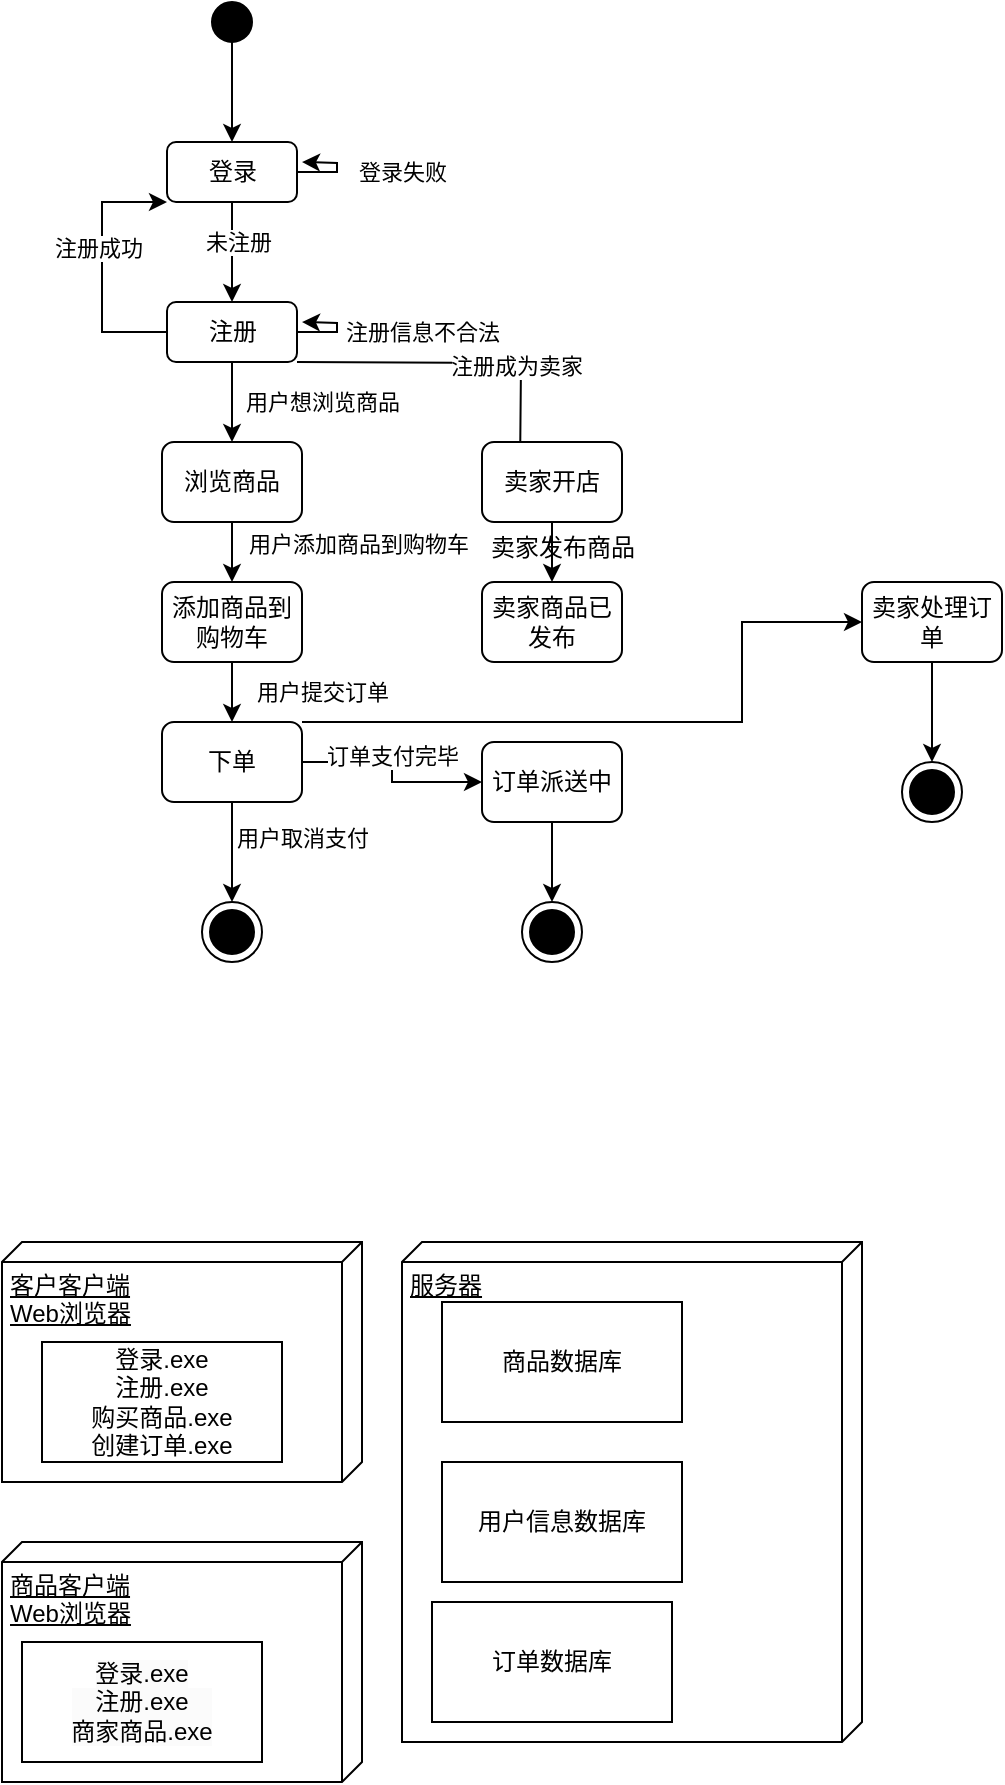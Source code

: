 <mxfile version="24.5.4" type="github">
  <diagram name="第 1 页" id="Avx0lzV3Qbp26vr4kG2r">
    <mxGraphModel dx="454" dy="500" grid="1" gridSize="10" guides="1" tooltips="1" connect="1" arrows="1" fold="1" page="1" pageScale="1" pageWidth="827" pageHeight="1169" math="0" shadow="0">
      <root>
        <mxCell id="0" />
        <mxCell id="1" parent="0" />
        <mxCell id="TwKmuC4fRdZukUBXYKCz-7" style="edgeStyle=orthogonalEdgeStyle;rounded=0;orthogonalLoop=1;jettySize=auto;html=1;entryX=0.5;entryY=0;entryDx=0;entryDy=0;" edge="1" parent="1" source="TwKmuC4fRdZukUBXYKCz-3" target="TwKmuC4fRdZukUBXYKCz-4">
          <mxGeometry relative="1" as="geometry" />
        </mxCell>
        <mxCell id="TwKmuC4fRdZukUBXYKCz-3" value="" style="ellipse;fillColor=strokeColor;html=1;" vertex="1" parent="1">
          <mxGeometry x="225" y="30" width="20" height="20" as="geometry" />
        </mxCell>
        <mxCell id="TwKmuC4fRdZukUBXYKCz-8" style="edgeStyle=orthogonalEdgeStyle;rounded=0;orthogonalLoop=1;jettySize=auto;html=1;" edge="1" parent="1" source="TwKmuC4fRdZukUBXYKCz-4" target="TwKmuC4fRdZukUBXYKCz-6">
          <mxGeometry relative="1" as="geometry" />
        </mxCell>
        <mxCell id="TwKmuC4fRdZukUBXYKCz-9" value="未注册" style="edgeLabel;html=1;align=center;verticalAlign=middle;resizable=0;points=[];" vertex="1" connectable="0" parent="TwKmuC4fRdZukUBXYKCz-8">
          <mxGeometry x="-0.225" y="3" relative="1" as="geometry">
            <mxPoint as="offset" />
          </mxGeometry>
        </mxCell>
        <mxCell id="TwKmuC4fRdZukUBXYKCz-12" style="edgeStyle=orthogonalEdgeStyle;rounded=0;orthogonalLoop=1;jettySize=auto;html=1;" edge="1" parent="1" source="TwKmuC4fRdZukUBXYKCz-4">
          <mxGeometry relative="1" as="geometry">
            <mxPoint x="270.0" y="110" as="targetPoint" />
          </mxGeometry>
        </mxCell>
        <mxCell id="TwKmuC4fRdZukUBXYKCz-13" value="登录失败" style="edgeLabel;html=1;align=center;verticalAlign=middle;resizable=0;points=[];" vertex="1" connectable="0" parent="TwKmuC4fRdZukUBXYKCz-12">
          <mxGeometry x="0.001" y="-2" relative="1" as="geometry">
            <mxPoint x="30" y="1" as="offset" />
          </mxGeometry>
        </mxCell>
        <mxCell id="TwKmuC4fRdZukUBXYKCz-4" value="登录" style="rounded=1;whiteSpace=wrap;html=1;" vertex="1" parent="1">
          <mxGeometry x="202.5" y="100" width="65" height="30" as="geometry" />
        </mxCell>
        <mxCell id="TwKmuC4fRdZukUBXYKCz-10" style="edgeStyle=orthogonalEdgeStyle;rounded=0;orthogonalLoop=1;jettySize=auto;html=1;" edge="1" parent="1" source="TwKmuC4fRdZukUBXYKCz-6">
          <mxGeometry relative="1" as="geometry">
            <mxPoint x="270.0" y="190" as="targetPoint" />
          </mxGeometry>
        </mxCell>
        <mxCell id="TwKmuC4fRdZukUBXYKCz-11" value="注册信息不合法" style="edgeLabel;html=1;align=center;verticalAlign=middle;resizable=0;points=[];" vertex="1" connectable="0" parent="TwKmuC4fRdZukUBXYKCz-10">
          <mxGeometry x="-0.318" relative="1" as="geometry">
            <mxPoint x="48" as="offset" />
          </mxGeometry>
        </mxCell>
        <mxCell id="TwKmuC4fRdZukUBXYKCz-14" style="edgeStyle=orthogonalEdgeStyle;rounded=0;orthogonalLoop=1;jettySize=auto;html=1;entryX=0;entryY=1;entryDx=0;entryDy=0;" edge="1" parent="1" source="TwKmuC4fRdZukUBXYKCz-6" target="TwKmuC4fRdZukUBXYKCz-4">
          <mxGeometry relative="1" as="geometry">
            <Array as="points">
              <mxPoint x="170" y="195.0" />
              <mxPoint x="170" y="130" />
            </Array>
          </mxGeometry>
        </mxCell>
        <mxCell id="TwKmuC4fRdZukUBXYKCz-15" value="注册成功" style="edgeLabel;html=1;align=center;verticalAlign=middle;resizable=0;points=[];" vertex="1" connectable="0" parent="TwKmuC4fRdZukUBXYKCz-14">
          <mxGeometry x="0.154" y="2" relative="1" as="geometry">
            <mxPoint as="offset" />
          </mxGeometry>
        </mxCell>
        <mxCell id="TwKmuC4fRdZukUBXYKCz-19" style="edgeStyle=orthogonalEdgeStyle;rounded=0;orthogonalLoop=1;jettySize=auto;html=1;entryX=0.5;entryY=0;entryDx=0;entryDy=0;" edge="1" parent="1" source="TwKmuC4fRdZukUBXYKCz-6" target="TwKmuC4fRdZukUBXYKCz-16">
          <mxGeometry relative="1" as="geometry" />
        </mxCell>
        <mxCell id="TwKmuC4fRdZukUBXYKCz-20" value="用户想浏览商品" style="edgeLabel;html=1;align=center;verticalAlign=middle;resizable=0;points=[];" vertex="1" connectable="0" parent="TwKmuC4fRdZukUBXYKCz-19">
          <mxGeometry x="-0.486" y="2" relative="1" as="geometry">
            <mxPoint x="43" y="9" as="offset" />
          </mxGeometry>
        </mxCell>
        <mxCell id="TwKmuC4fRdZukUBXYKCz-41" style="edgeStyle=orthogonalEdgeStyle;rounded=0;orthogonalLoop=1;jettySize=auto;html=1;entryX=0.5;entryY=0;entryDx=0;entryDy=0;" edge="1" parent="1">
          <mxGeometry relative="1" as="geometry">
            <mxPoint x="267.5" y="210.002" as="sourcePoint" />
            <mxPoint x="379" y="264.97" as="targetPoint" />
          </mxGeometry>
        </mxCell>
        <mxCell id="TwKmuC4fRdZukUBXYKCz-42" value="注册成为卖家" style="edgeLabel;html=1;align=center;verticalAlign=middle;resizable=0;points=[];" vertex="1" connectable="0" parent="TwKmuC4fRdZukUBXYKCz-41">
          <mxGeometry x="0.308" y="-1" relative="1" as="geometry">
            <mxPoint as="offset" />
          </mxGeometry>
        </mxCell>
        <mxCell id="TwKmuC4fRdZukUBXYKCz-6" value="注册" style="rounded=1;whiteSpace=wrap;html=1;" vertex="1" parent="1">
          <mxGeometry x="202.5" y="180" width="65" height="30" as="geometry" />
        </mxCell>
        <mxCell id="TwKmuC4fRdZukUBXYKCz-24" style="edgeStyle=orthogonalEdgeStyle;rounded=0;orthogonalLoop=1;jettySize=auto;html=1;entryX=0.5;entryY=0;entryDx=0;entryDy=0;" edge="1" parent="1" source="TwKmuC4fRdZukUBXYKCz-16" target="TwKmuC4fRdZukUBXYKCz-23">
          <mxGeometry relative="1" as="geometry" />
        </mxCell>
        <mxCell id="TwKmuC4fRdZukUBXYKCz-26" value="用户添加商品到购物车" style="edgeLabel;html=1;align=center;verticalAlign=middle;resizable=0;points=[];" vertex="1" connectable="0" parent="TwKmuC4fRdZukUBXYKCz-24">
          <mxGeometry x="-0.655" y="-1" relative="1" as="geometry">
            <mxPoint x="64" y="2" as="offset" />
          </mxGeometry>
        </mxCell>
        <mxCell id="TwKmuC4fRdZukUBXYKCz-16" value="浏览商品" style="rounded=1;whiteSpace=wrap;html=1;" vertex="1" parent="1">
          <mxGeometry x="200" y="250" width="70" height="40" as="geometry" />
        </mxCell>
        <mxCell id="TwKmuC4fRdZukUBXYKCz-31" style="edgeStyle=orthogonalEdgeStyle;rounded=0;orthogonalLoop=1;jettySize=auto;html=1;entryX=0.5;entryY=0;entryDx=0;entryDy=0;" edge="1" parent="1" source="TwKmuC4fRdZukUBXYKCz-21" target="TwKmuC4fRdZukUBXYKCz-29">
          <mxGeometry relative="1" as="geometry" />
        </mxCell>
        <mxCell id="TwKmuC4fRdZukUBXYKCz-32" value="用户取消支付" style="edgeLabel;html=1;align=center;verticalAlign=middle;resizable=0;points=[];" vertex="1" connectable="0" parent="TwKmuC4fRdZukUBXYKCz-31">
          <mxGeometry x="-0.29" y="1" relative="1" as="geometry">
            <mxPoint x="34" as="offset" />
          </mxGeometry>
        </mxCell>
        <mxCell id="TwKmuC4fRdZukUBXYKCz-35" style="edgeStyle=orthogonalEdgeStyle;rounded=0;orthogonalLoop=1;jettySize=auto;html=1;entryX=0;entryY=0.5;entryDx=0;entryDy=0;" edge="1" parent="1" source="TwKmuC4fRdZukUBXYKCz-21" target="TwKmuC4fRdZukUBXYKCz-34">
          <mxGeometry relative="1" as="geometry" />
        </mxCell>
        <mxCell id="TwKmuC4fRdZukUBXYKCz-36" value="订单支付完毕" style="edgeLabel;html=1;align=center;verticalAlign=middle;resizable=0;points=[];" vertex="1" connectable="0" parent="TwKmuC4fRdZukUBXYKCz-35">
          <mxGeometry x="0.026" relative="1" as="geometry">
            <mxPoint y="-10" as="offset" />
          </mxGeometry>
        </mxCell>
        <mxCell id="TwKmuC4fRdZukUBXYKCz-47" style="edgeStyle=orthogonalEdgeStyle;rounded=0;orthogonalLoop=1;jettySize=auto;html=1;entryX=0;entryY=0.5;entryDx=0;entryDy=0;" edge="1" parent="1" source="TwKmuC4fRdZukUBXYKCz-21" target="TwKmuC4fRdZukUBXYKCz-46">
          <mxGeometry relative="1" as="geometry">
            <Array as="points">
              <mxPoint x="490" y="390" />
              <mxPoint x="490" y="340" />
            </Array>
          </mxGeometry>
        </mxCell>
        <mxCell id="TwKmuC4fRdZukUBXYKCz-21" value="下单" style="rounded=1;whiteSpace=wrap;html=1;" vertex="1" parent="1">
          <mxGeometry x="200" y="390" width="70" height="40" as="geometry" />
        </mxCell>
        <mxCell id="TwKmuC4fRdZukUBXYKCz-25" style="edgeStyle=orthogonalEdgeStyle;rounded=0;orthogonalLoop=1;jettySize=auto;html=1;entryX=0.5;entryY=0;entryDx=0;entryDy=0;" edge="1" parent="1" source="TwKmuC4fRdZukUBXYKCz-23" target="TwKmuC4fRdZukUBXYKCz-21">
          <mxGeometry relative="1" as="geometry" />
        </mxCell>
        <mxCell id="TwKmuC4fRdZukUBXYKCz-28" value="用户提交订单" style="edgeLabel;html=1;align=center;verticalAlign=middle;resizable=0;points=[];" vertex="1" connectable="0" parent="TwKmuC4fRdZukUBXYKCz-25">
          <mxGeometry x="0.404" relative="1" as="geometry">
            <mxPoint x="45" as="offset" />
          </mxGeometry>
        </mxCell>
        <mxCell id="TwKmuC4fRdZukUBXYKCz-23" value="添加商品到购物车" style="rounded=1;whiteSpace=wrap;html=1;" vertex="1" parent="1">
          <mxGeometry x="200" y="320" width="70" height="40" as="geometry" />
        </mxCell>
        <mxCell id="TwKmuC4fRdZukUBXYKCz-29" value="" style="ellipse;html=1;shape=endState;fillColor=strokeColor;" vertex="1" parent="1">
          <mxGeometry x="220" y="480" width="30" height="30" as="geometry" />
        </mxCell>
        <mxCell id="TwKmuC4fRdZukUBXYKCz-39" style="edgeStyle=orthogonalEdgeStyle;rounded=0;orthogonalLoop=1;jettySize=auto;html=1;entryX=0.5;entryY=0;entryDx=0;entryDy=0;" edge="1" parent="1" source="TwKmuC4fRdZukUBXYKCz-34" target="TwKmuC4fRdZukUBXYKCz-38">
          <mxGeometry relative="1" as="geometry" />
        </mxCell>
        <mxCell id="TwKmuC4fRdZukUBXYKCz-34" value="订单派送中" style="rounded=1;whiteSpace=wrap;html=1;" vertex="1" parent="1">
          <mxGeometry x="360" y="400" width="70" height="40" as="geometry" />
        </mxCell>
        <mxCell id="TwKmuC4fRdZukUBXYKCz-38" value="" style="ellipse;html=1;shape=endState;fillColor=strokeColor;" vertex="1" parent="1">
          <mxGeometry x="380" y="480" width="30" height="30" as="geometry" />
        </mxCell>
        <mxCell id="TwKmuC4fRdZukUBXYKCz-44" style="edgeStyle=orthogonalEdgeStyle;rounded=0;orthogonalLoop=1;jettySize=auto;html=1;entryX=0.5;entryY=0;entryDx=0;entryDy=0;" edge="1" parent="1" source="TwKmuC4fRdZukUBXYKCz-40" target="TwKmuC4fRdZukUBXYKCz-43">
          <mxGeometry relative="1" as="geometry" />
        </mxCell>
        <mxCell id="TwKmuC4fRdZukUBXYKCz-40" value="卖家开店" style="rounded=1;whiteSpace=wrap;html=1;" vertex="1" parent="1">
          <mxGeometry x="360" y="250" width="70" height="40" as="geometry" />
        </mxCell>
        <mxCell id="TwKmuC4fRdZukUBXYKCz-43" value="卖家商品已发布" style="rounded=1;whiteSpace=wrap;html=1;" vertex="1" parent="1">
          <mxGeometry x="360" y="320" width="70" height="40" as="geometry" />
        </mxCell>
        <mxCell id="TwKmuC4fRdZukUBXYKCz-45" value="卖家发布商品" style="text;html=1;align=center;verticalAlign=middle;resizable=0;points=[];autosize=1;strokeColor=none;fillColor=none;" vertex="1" parent="1">
          <mxGeometry x="350" y="288" width="100" height="30" as="geometry" />
        </mxCell>
        <mxCell id="TwKmuC4fRdZukUBXYKCz-50" style="edgeStyle=orthogonalEdgeStyle;rounded=0;orthogonalLoop=1;jettySize=auto;html=1;entryX=0.5;entryY=0;entryDx=0;entryDy=0;" edge="1" parent="1" source="TwKmuC4fRdZukUBXYKCz-46" target="TwKmuC4fRdZukUBXYKCz-49">
          <mxGeometry relative="1" as="geometry" />
        </mxCell>
        <mxCell id="TwKmuC4fRdZukUBXYKCz-46" value="卖家处理订单" style="rounded=1;whiteSpace=wrap;html=1;" vertex="1" parent="1">
          <mxGeometry x="550" y="320" width="70" height="40" as="geometry" />
        </mxCell>
        <mxCell id="TwKmuC4fRdZukUBXYKCz-49" value="" style="ellipse;html=1;shape=endState;fillColor=strokeColor;" vertex="1" parent="1">
          <mxGeometry x="570" y="410" width="30" height="30" as="geometry" />
        </mxCell>
        <mxCell id="TwKmuC4fRdZukUBXYKCz-52" value="客户客户端&lt;div&gt;Web浏览器&lt;/div&gt;" style="verticalAlign=top;align=left;spacingTop=8;spacingLeft=2;spacingRight=12;shape=cube;size=10;direction=south;fontStyle=4;html=1;whiteSpace=wrap;" vertex="1" parent="1">
          <mxGeometry x="120" y="650" width="180" height="120" as="geometry" />
        </mxCell>
        <mxCell id="TwKmuC4fRdZukUBXYKCz-53" value="商品客户端&lt;div&gt;Web浏览器&lt;/div&gt;&lt;div&gt;&lt;br&gt;&lt;/div&gt;&lt;div&gt;&lt;br&gt;&lt;/div&gt;" style="verticalAlign=top;align=left;spacingTop=8;spacingLeft=2;spacingRight=12;shape=cube;size=10;direction=south;fontStyle=4;html=1;whiteSpace=wrap;" vertex="1" parent="1">
          <mxGeometry x="120" y="800" width="180" height="120" as="geometry" />
        </mxCell>
        <mxCell id="TwKmuC4fRdZukUBXYKCz-54" value="服务器" style="verticalAlign=top;align=left;spacingTop=8;spacingLeft=2;spacingRight=12;shape=cube;size=10;direction=south;fontStyle=4;html=1;whiteSpace=wrap;" vertex="1" parent="1">
          <mxGeometry x="320" y="650" width="230" height="250" as="geometry" />
        </mxCell>
        <mxCell id="TwKmuC4fRdZukUBXYKCz-55" value="&lt;span style=&quot;color: rgb(0, 0, 0); font-family: Helvetica; font-size: 12px; font-style: normal; font-variant-ligatures: normal; font-variant-caps: normal; font-weight: 400; letter-spacing: normal; orphans: 2; text-align: center; text-indent: 0px; text-transform: none; widows: 2; word-spacing: 0px; -webkit-text-stroke-width: 0px; white-space: normal; background-color: rgb(251, 251, 251); text-decoration-thickness: initial; text-decoration-style: initial; text-decoration-color: initial; display: inline !important; float: none;&quot;&gt;登录.exe&lt;/span&gt;&lt;div style=&quot;forced-color-adjust: none; color: rgb(0, 0, 0); font-family: Helvetica; font-size: 12px; font-style: normal; font-variant-ligatures: normal; font-variant-caps: normal; font-weight: 400; letter-spacing: normal; orphans: 2; text-align: center; text-indent: 0px; text-transform: none; widows: 2; word-spacing: 0px; -webkit-text-stroke-width: 0px; white-space: normal; background-color: rgb(251, 251, 251); text-decoration-thickness: initial; text-decoration-style: initial; text-decoration-color: initial;&quot;&gt;注册.exe&lt;/div&gt;&lt;div style=&quot;forced-color-adjust: none; color: rgb(0, 0, 0); font-family: Helvetica; font-size: 12px; font-style: normal; font-variant-ligatures: normal; font-variant-caps: normal; font-weight: 400; letter-spacing: normal; orphans: 2; text-align: center; text-indent: 0px; text-transform: none; widows: 2; word-spacing: 0px; -webkit-text-stroke-width: 0px; white-space: normal; background-color: rgb(251, 251, 251); text-decoration-thickness: initial; text-decoration-style: initial; text-decoration-color: initial;&quot;&gt;商家商品.exe&lt;/div&gt;" style="rounded=0;whiteSpace=wrap;html=1;" vertex="1" parent="1">
          <mxGeometry x="130" y="850" width="120" height="60" as="geometry" />
        </mxCell>
        <mxCell id="TwKmuC4fRdZukUBXYKCz-56" value="登录.exe&lt;div&gt;注册.exe&lt;/div&gt;&lt;div&gt;购买商品.exe&lt;/div&gt;&lt;div&gt;创建订单.exe&lt;/div&gt;" style="rounded=0;whiteSpace=wrap;html=1;" vertex="1" parent="1">
          <mxGeometry x="140" y="700" width="120" height="60" as="geometry" />
        </mxCell>
        <mxCell id="TwKmuC4fRdZukUBXYKCz-57" value="商品数据库" style="rounded=0;whiteSpace=wrap;html=1;" vertex="1" parent="1">
          <mxGeometry x="340" y="680" width="120" height="60" as="geometry" />
        </mxCell>
        <mxCell id="TwKmuC4fRdZukUBXYKCz-58" value="用户信息数据库" style="rounded=0;whiteSpace=wrap;html=1;" vertex="1" parent="1">
          <mxGeometry x="340" y="760" width="120" height="60" as="geometry" />
        </mxCell>
        <mxCell id="TwKmuC4fRdZukUBXYKCz-59" value="订单数据库" style="rounded=0;whiteSpace=wrap;html=1;" vertex="1" parent="1">
          <mxGeometry x="335" y="830" width="120" height="60" as="geometry" />
        </mxCell>
      </root>
    </mxGraphModel>
  </diagram>
</mxfile>
